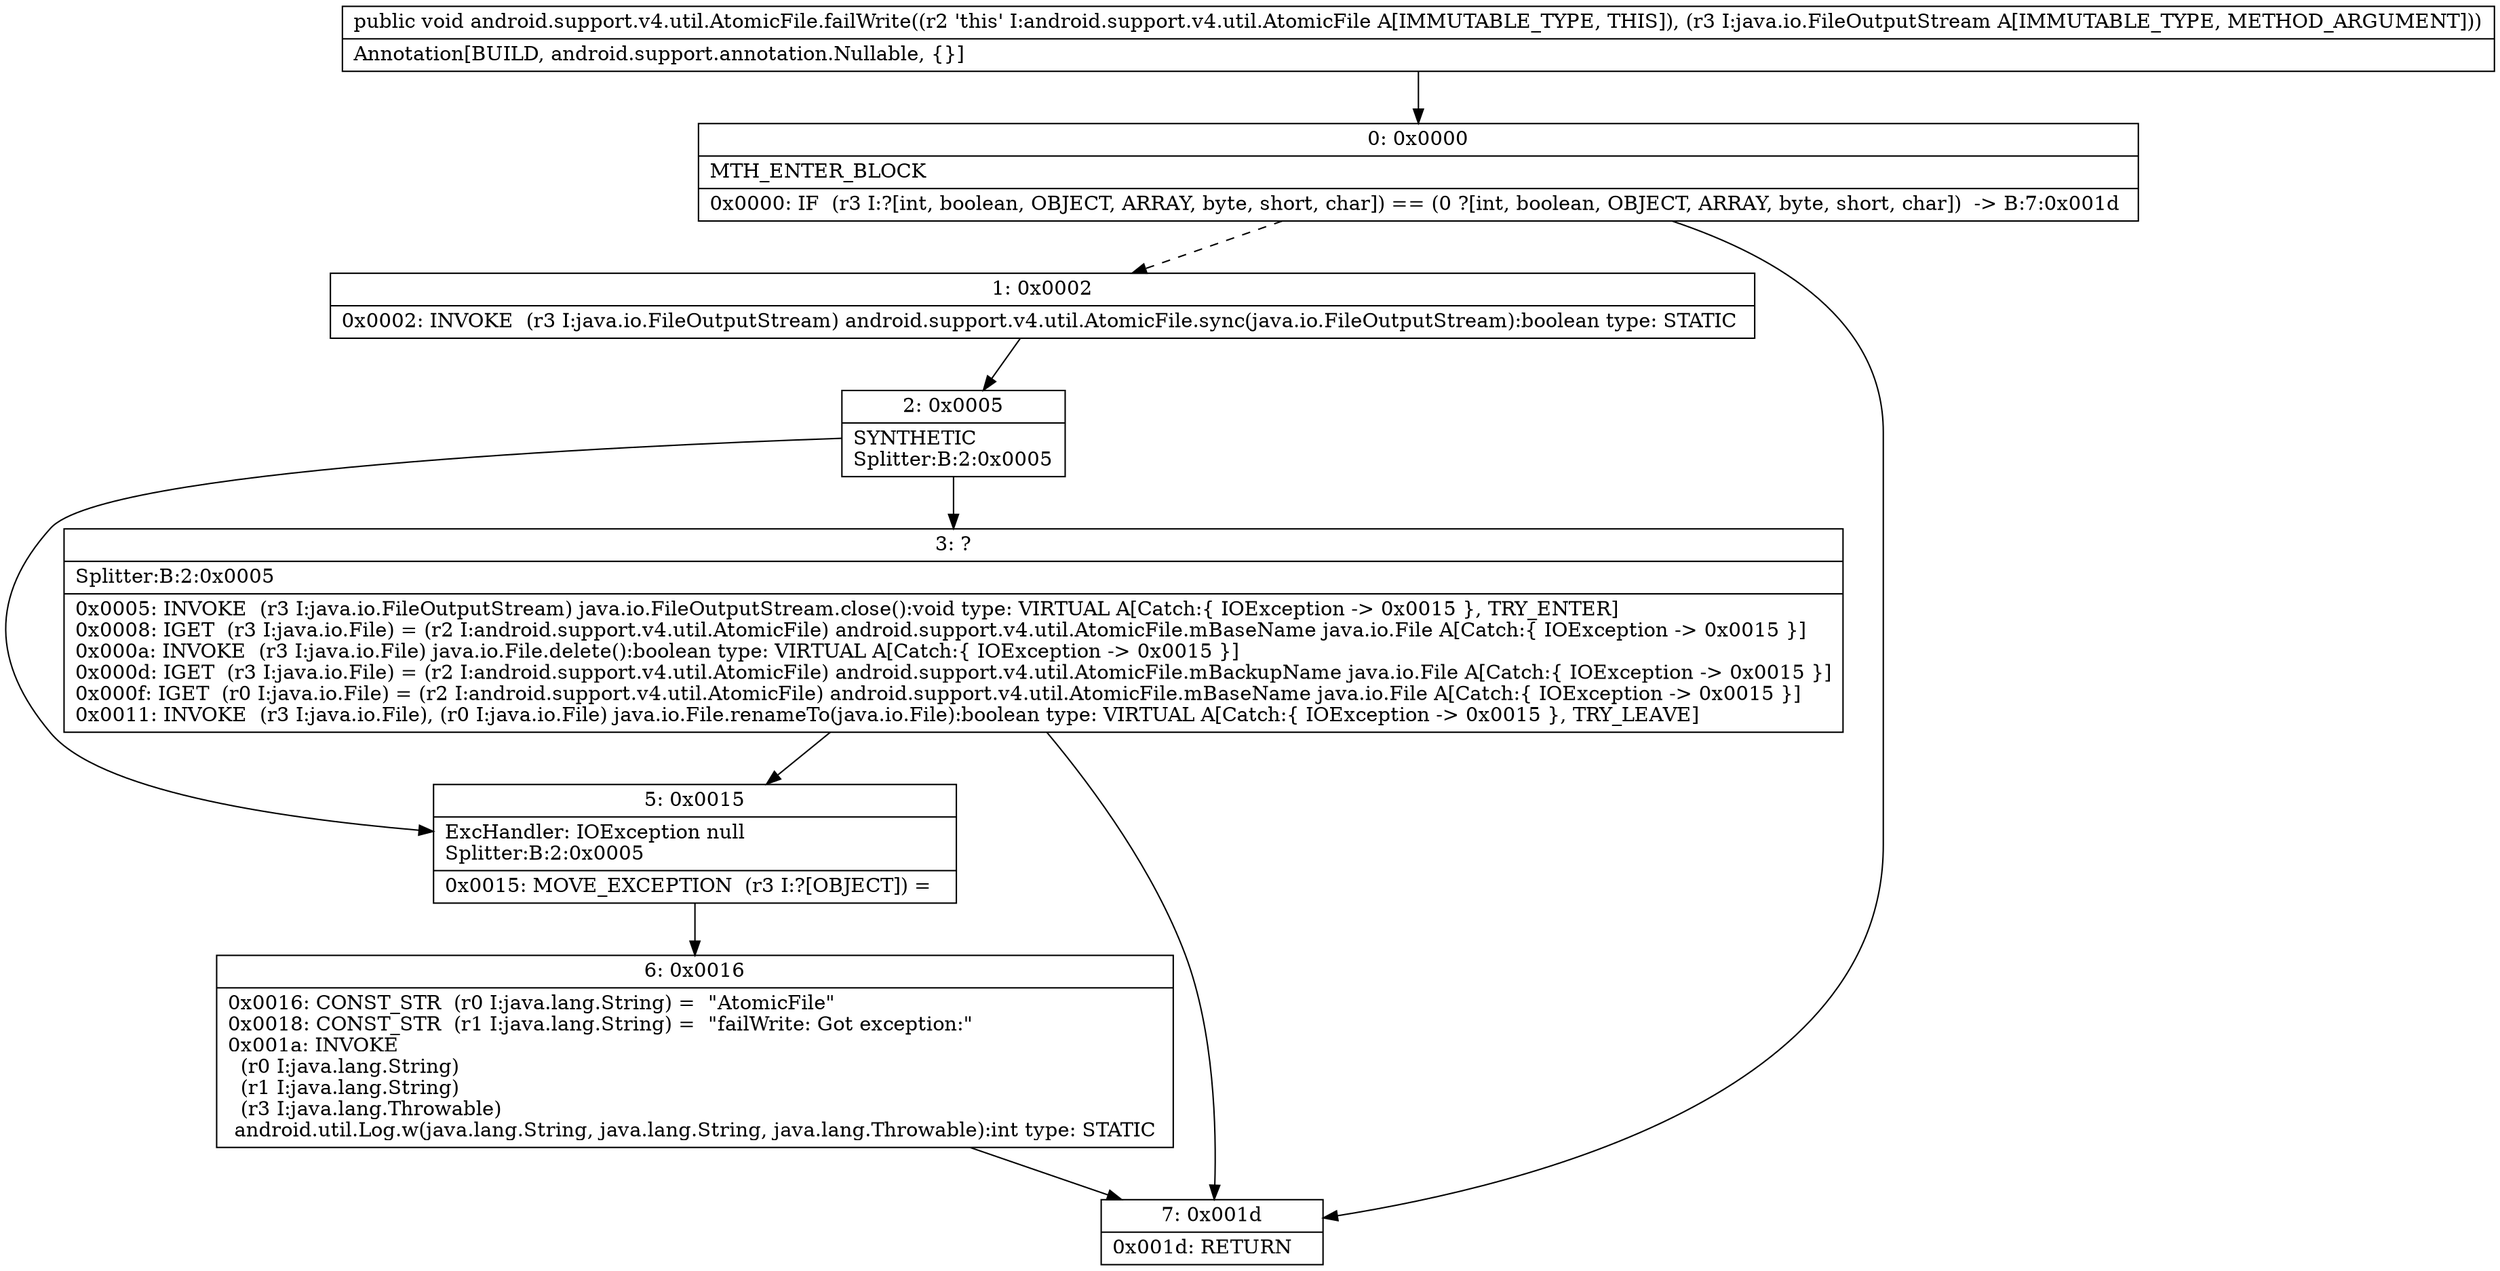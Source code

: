 digraph "CFG forandroid.support.v4.util.AtomicFile.failWrite(Ljava\/io\/FileOutputStream;)V" {
Node_0 [shape=record,label="{0\:\ 0x0000|MTH_ENTER_BLOCK\l|0x0000: IF  (r3 I:?[int, boolean, OBJECT, ARRAY, byte, short, char]) == (0 ?[int, boolean, OBJECT, ARRAY, byte, short, char])  \-\> B:7:0x001d \l}"];
Node_1 [shape=record,label="{1\:\ 0x0002|0x0002: INVOKE  (r3 I:java.io.FileOutputStream) android.support.v4.util.AtomicFile.sync(java.io.FileOutputStream):boolean type: STATIC \l}"];
Node_2 [shape=record,label="{2\:\ 0x0005|SYNTHETIC\lSplitter:B:2:0x0005\l}"];
Node_3 [shape=record,label="{3\:\ ?|Splitter:B:2:0x0005\l|0x0005: INVOKE  (r3 I:java.io.FileOutputStream) java.io.FileOutputStream.close():void type: VIRTUAL A[Catch:\{ IOException \-\> 0x0015 \}, TRY_ENTER]\l0x0008: IGET  (r3 I:java.io.File) = (r2 I:android.support.v4.util.AtomicFile) android.support.v4.util.AtomicFile.mBaseName java.io.File A[Catch:\{ IOException \-\> 0x0015 \}]\l0x000a: INVOKE  (r3 I:java.io.File) java.io.File.delete():boolean type: VIRTUAL A[Catch:\{ IOException \-\> 0x0015 \}]\l0x000d: IGET  (r3 I:java.io.File) = (r2 I:android.support.v4.util.AtomicFile) android.support.v4.util.AtomicFile.mBackupName java.io.File A[Catch:\{ IOException \-\> 0x0015 \}]\l0x000f: IGET  (r0 I:java.io.File) = (r2 I:android.support.v4.util.AtomicFile) android.support.v4.util.AtomicFile.mBaseName java.io.File A[Catch:\{ IOException \-\> 0x0015 \}]\l0x0011: INVOKE  (r3 I:java.io.File), (r0 I:java.io.File) java.io.File.renameTo(java.io.File):boolean type: VIRTUAL A[Catch:\{ IOException \-\> 0x0015 \}, TRY_LEAVE]\l}"];
Node_5 [shape=record,label="{5\:\ 0x0015|ExcHandler: IOException null\lSplitter:B:2:0x0005\l|0x0015: MOVE_EXCEPTION  (r3 I:?[OBJECT]) =  \l}"];
Node_6 [shape=record,label="{6\:\ 0x0016|0x0016: CONST_STR  (r0 I:java.lang.String) =  \"AtomicFile\" \l0x0018: CONST_STR  (r1 I:java.lang.String) =  \"failWrite: Got exception:\" \l0x001a: INVOKE  \l  (r0 I:java.lang.String)\l  (r1 I:java.lang.String)\l  (r3 I:java.lang.Throwable)\l android.util.Log.w(java.lang.String, java.lang.String, java.lang.Throwable):int type: STATIC \l}"];
Node_7 [shape=record,label="{7\:\ 0x001d|0x001d: RETURN   \l}"];
MethodNode[shape=record,label="{public void android.support.v4.util.AtomicFile.failWrite((r2 'this' I:android.support.v4.util.AtomicFile A[IMMUTABLE_TYPE, THIS]), (r3 I:java.io.FileOutputStream A[IMMUTABLE_TYPE, METHOD_ARGUMENT]))  | Annotation[BUILD, android.support.annotation.Nullable, \{\}]\l}"];
MethodNode -> Node_0;
Node_0 -> Node_1[style=dashed];
Node_0 -> Node_7;
Node_1 -> Node_2;
Node_2 -> Node_3;
Node_2 -> Node_5;
Node_3 -> Node_5;
Node_3 -> Node_7;
Node_5 -> Node_6;
Node_6 -> Node_7;
}

